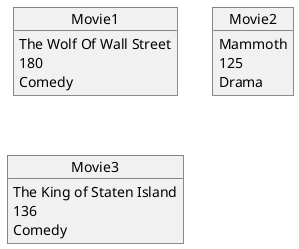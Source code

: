 @startuml Object Model
object Movie1 {
    The Wolf Of Wall Street
    180
    Comedy
}
object Movie2 {
    Mammoth
    125
    Drama
}
object Movie3 {
    The King of Staten Island
    136
    Comedy
}
@enduml